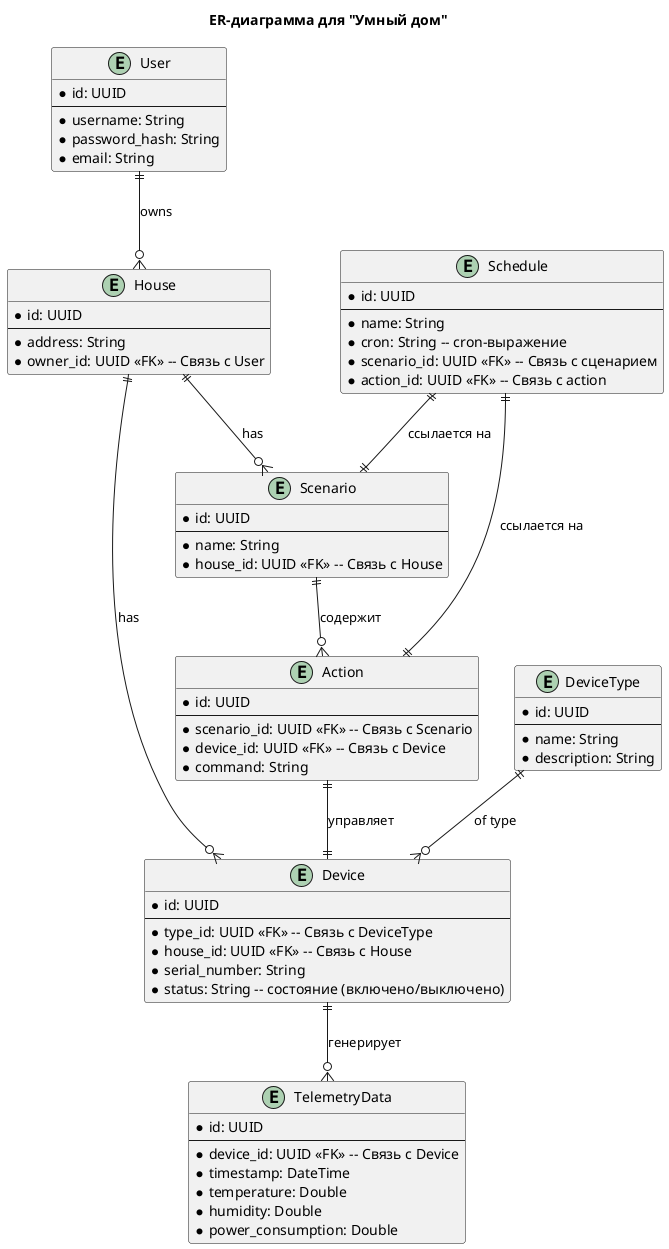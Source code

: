 @startuml
title ER-диаграмма для "Умный дом"

entity "User" as user {
    * id: UUID
    --
    * username: String
    * password_hash: String
    * email: String
}

entity "House" as house {
    * id: UUID
    --
    * address: String
    * owner_id: UUID <<FK>> -- Связь с User
}

entity "Device" as device {
    * id: UUID
    --
    * type_id: UUID <<FK>> -- Связь с DeviceType
    * house_id: UUID <<FK>> -- Связь с House
    * serial_number: String
    * status: String -- состояние (включено/выключено)
}

entity "DeviceType" as device_type {
    * id: UUID
    --
    * name: String
    * description: String
}

entity "TelemetryData" as telemetry_data {
    * id: UUID
    --
    * device_id: UUID <<FK>> -- Связь с Device
    * timestamp: DateTime
    * temperature: Double
    * humidity: Double
    * power_consumption: Double
}

entity "Schedule" as schedule {
    * id: UUID
    --
    * name: String
    * cron: String -- cron-выражение
    * scenario_id: UUID <<FK>> -- Связь с сценарием
    * action_id: UUID <<FK>> -- Связь с action
}

entity "Scenario" as scenario {
    * id: UUID
    --
    * name: String
    * house_id: UUID <<FK>> -- Связь с House
}

entity "Action" as action {
    * id: UUID
    --
    * scenario_id: UUID <<FK>> -- Связь с Scenario
    * device_id: UUID <<FK>> -- Связь с Device
    * command: String
}

user ||--o{ house : "owns"
house ||--o{ device : "has"
device_type ||--o{ device : "of type"
device ||--o{ telemetry_data : "генерирует"
house ||--o{ scenario : "has"
scenario ||--o{ action : "содержит"
action ||--|| device : "управляет"
schedule ||--|| scenario : "ссылается на"
schedule ||--|| action : "ссылается на"

@enduml
